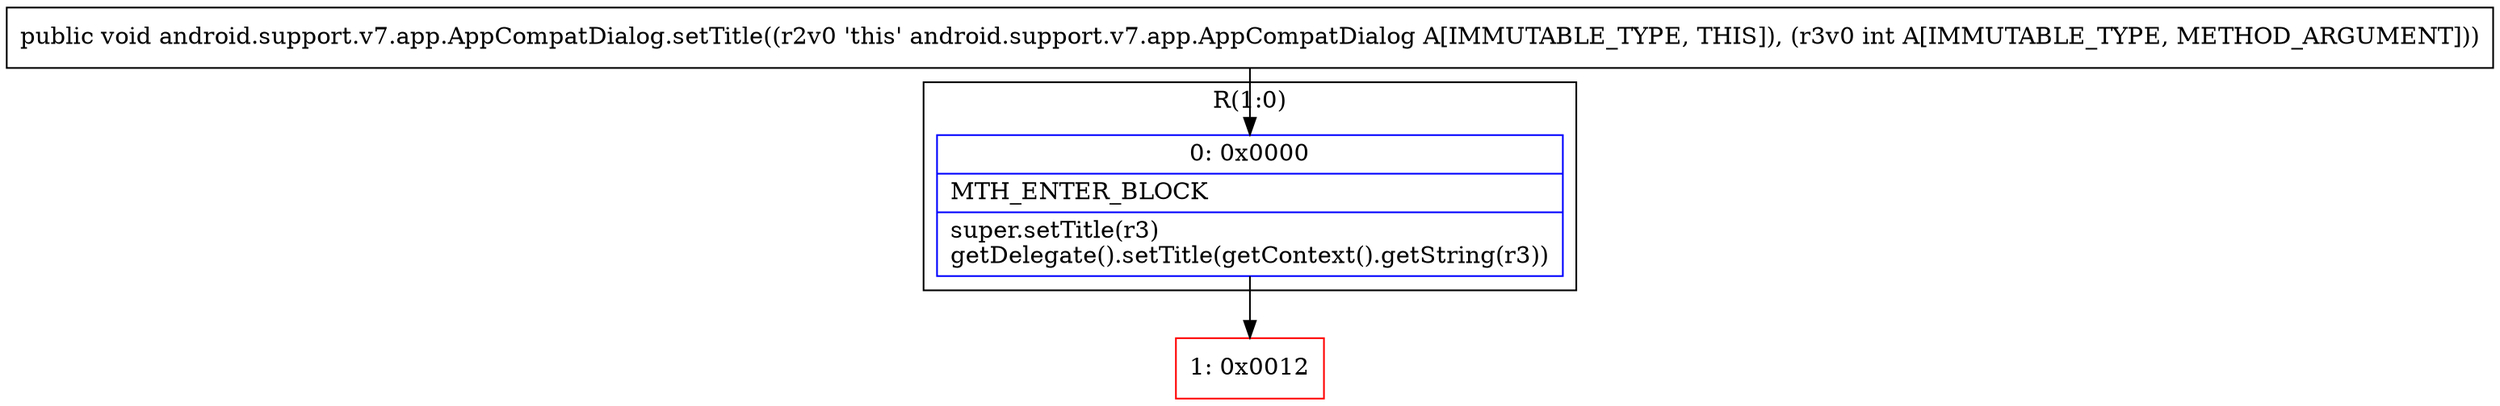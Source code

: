 digraph "CFG forandroid.support.v7.app.AppCompatDialog.setTitle(I)V" {
subgraph cluster_Region_1165680179 {
label = "R(1:0)";
node [shape=record,color=blue];
Node_0 [shape=record,label="{0\:\ 0x0000|MTH_ENTER_BLOCK\l|super.setTitle(r3)\lgetDelegate().setTitle(getContext().getString(r3))\l}"];
}
Node_1 [shape=record,color=red,label="{1\:\ 0x0012}"];
MethodNode[shape=record,label="{public void android.support.v7.app.AppCompatDialog.setTitle((r2v0 'this' android.support.v7.app.AppCompatDialog A[IMMUTABLE_TYPE, THIS]), (r3v0 int A[IMMUTABLE_TYPE, METHOD_ARGUMENT])) }"];
MethodNode -> Node_0;
Node_0 -> Node_1;
}

